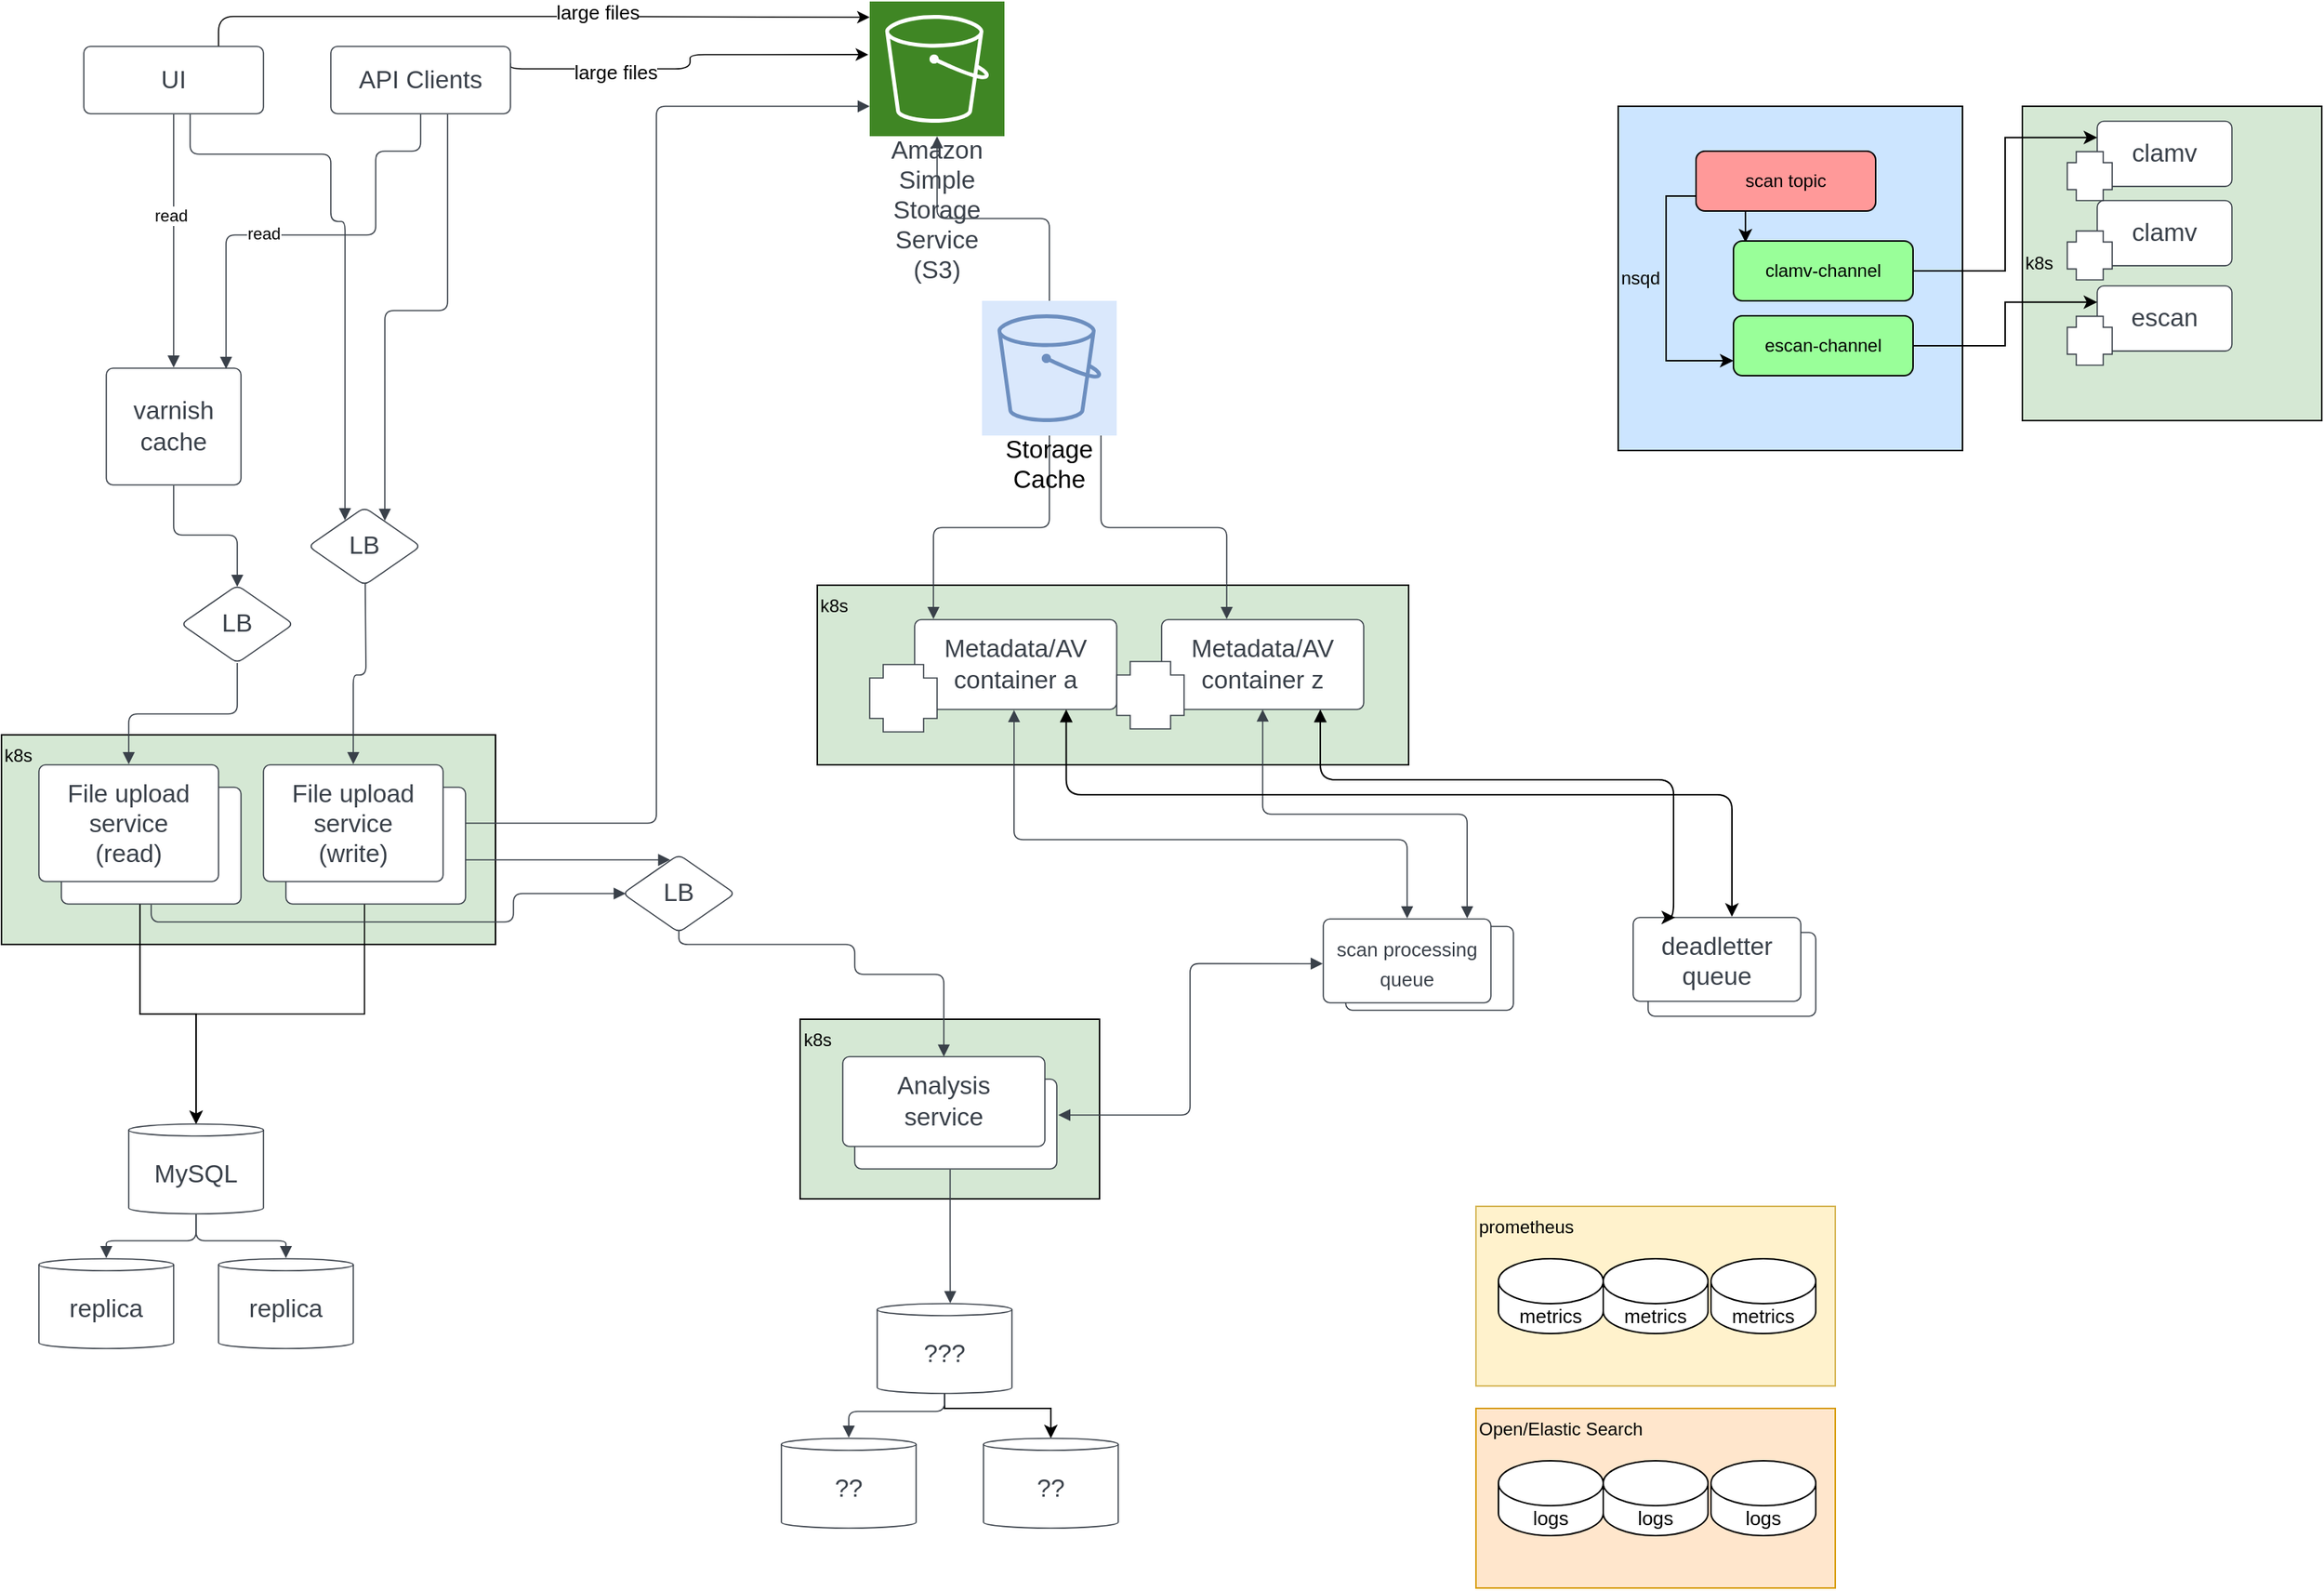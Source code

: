 <mxfile version="20.8.23" type="github">
  <diagram name="Page-1" id="y-LyxDxaMNcqyR3sVE2q">
    <mxGraphModel dx="1296" dy="1071" grid="1" gridSize="10" guides="1" tooltips="1" connect="1" arrows="1" fold="1" page="1" pageScale="1" pageWidth="850" pageHeight="1100" math="0" shadow="0">
      <root>
        <mxCell id="0" />
        <mxCell id="1" parent="0" />
        <mxCell id="04WBHfLe66z8OnM60uLq-13" value="&lt;div style=&quot;&quot;&gt;&lt;span style=&quot;background-color: initial;&quot;&gt;prometheus&lt;/span&gt;&lt;/div&gt;" style="rounded=0;whiteSpace=wrap;html=1;shadow=0;fillColor=#fff2cc;align=left;horizontal=1;verticalAlign=top;strokeColor=#d6b656;" vertex="1" parent="1">
          <mxGeometry x="1005" y="835" width="240" height="120" as="geometry" />
        </mxCell>
        <mxCell id="04WBHfLe66z8OnM60uLq-2" value="" style="html=1;overflow=block;blockSpacing=1;whiteSpace=wrap;fontSize=16.7;fontColor=#3a414a;spacing=9;strokeColor=#3a414a;strokeOpacity=100;rounded=1;absoluteArcSize=1;arcSize=9;strokeWidth=0.8;lucidId=btbAd6Julc-V;" vertex="1" parent="1">
          <mxGeometry x="1120" y="652" width="112" height="56" as="geometry" />
        </mxCell>
        <mxCell id="1xujQl--1Ha5xIMBBTP0-5" value="&lt;div style=&quot;&quot;&gt;&lt;span style=&quot;background-color: initial;&quot;&gt;k8s&lt;/span&gt;&lt;/div&gt;" style="rounded=0;whiteSpace=wrap;html=1;shadow=0;fillColor=#D5E8D4;align=left;verticalAlign=top;" parent="1" vertex="1">
          <mxGeometry x="565" y="420" width="395" height="120" as="geometry" />
        </mxCell>
        <mxCell id="1xujQl--1Ha5xIMBBTP0-4" value="&lt;div style=&quot;&quot;&gt;&lt;span style=&quot;background-color: initial;&quot;&gt;k8s&lt;/span&gt;&lt;/div&gt;" style="rounded=0;whiteSpace=wrap;html=1;shadow=0;fillColor=#D5E8D4;align=left;verticalAlign=top;" parent="1" vertex="1">
          <mxGeometry x="553.5" y="710" width="200" height="120" as="geometry" />
        </mxCell>
        <mxCell id="1xujQl--1Ha5xIMBBTP0-3" value="&lt;div style=&quot;&quot;&gt;&lt;span style=&quot;background-color: initial;&quot;&gt;k8s&lt;/span&gt;&lt;/div&gt;" style="rounded=0;whiteSpace=wrap;html=1;shadow=0;fillColor=#D5E8D4;align=left;verticalAlign=top;" parent="1" vertex="1">
          <mxGeometry x="20" y="520" width="330" height="140" as="geometry" />
        </mxCell>
        <mxCell id="04WBHfLe66z8OnM60uLq-6" style="edgeStyle=orthogonalEdgeStyle;rounded=1;orthogonalLoop=1;jettySize=auto;html=1;exitX=0.75;exitY=0;exitDx=0;exitDy=0;entryX=0;entryY=0.117;entryDx=0;entryDy=0;entryPerimeter=0;startArrow=none;startFill=0;strokeWidth=0.8;" edge="1" parent="1" source="hXa-6y1HHUY4edhHJNpj-2" target="hXa-6y1HHUY4edhHJNpj-9">
          <mxGeometry relative="1" as="geometry" />
        </mxCell>
        <mxCell id="04WBHfLe66z8OnM60uLq-18" value="large files" style="edgeLabel;html=1;align=center;verticalAlign=middle;resizable=0;points=[];fontSize=13;" vertex="1" connectable="0" parent="04WBHfLe66z8OnM60uLq-6">
          <mxGeometry x="0.205" y="4" relative="1" as="geometry">
            <mxPoint x="-1" as="offset" />
          </mxGeometry>
        </mxCell>
        <mxCell id="hXa-6y1HHUY4edhHJNpj-2" value="UI" style="html=1;overflow=block;blockSpacing=1;whiteSpace=wrap;fontSize=16.7;fontColor=#3a414a;spacing=3.8;strokeColor=#3a414a;strokeOpacity=100;rounded=1;absoluteArcSize=1;arcSize=9;strokeWidth=0.8;lucidId=MUaAsZmHcQHZ;" parent="1" vertex="1">
          <mxGeometry x="75" y="60" width="120" height="45" as="geometry" />
        </mxCell>
        <mxCell id="hXa-6y1HHUY4edhHJNpj-3" value="varnish&#xa;cache" style="html=1;overflow=block;blockSpacing=1;whiteSpace=wrap;fontSize=16.7;fontColor=#3a414a;spacing=9;strokeColor=#3a414a;strokeOpacity=100;rounded=1;absoluteArcSize=1;arcSize=9;strokeWidth=0.8;lucidId=AsbAGEp7X9WD;" parent="1" vertex="1">
          <mxGeometry x="90" y="275" width="90" height="78" as="geometry" />
        </mxCell>
        <mxCell id="04WBHfLe66z8OnM60uLq-7" style="edgeStyle=orthogonalEdgeStyle;rounded=1;orthogonalLoop=1;jettySize=auto;html=1;exitX=1;exitY=0.25;exitDx=0;exitDy=0;entryX=-0.011;entryY=0.394;entryDx=0;entryDy=0;entryPerimeter=0;startArrow=none;startFill=0;strokeWidth=0.8;" edge="1" parent="1" source="hXa-6y1HHUY4edhHJNpj-4" target="hXa-6y1HHUY4edhHJNpj-9">
          <mxGeometry relative="1" as="geometry">
            <Array as="points">
              <mxPoint x="360" y="75" />
              <mxPoint x="480" y="75" />
              <mxPoint x="480" y="66" />
            </Array>
          </mxGeometry>
        </mxCell>
        <mxCell id="04WBHfLe66z8OnM60uLq-19" value="large files" style="edgeLabel;html=1;align=center;verticalAlign=middle;resizable=0;points=[];fontSize=13;" vertex="1" connectable="0" parent="04WBHfLe66z8OnM60uLq-7">
          <mxGeometry x="-0.423" y="-2" relative="1" as="geometry">
            <mxPoint as="offset" />
          </mxGeometry>
        </mxCell>
        <mxCell id="hXa-6y1HHUY4edhHJNpj-4" value="API Clients" style="html=1;overflow=block;blockSpacing=1;whiteSpace=wrap;fontSize=16.7;fontColor=#3a414a;spacing=3.8;strokeColor=#3a414a;strokeOpacity=100;rounded=1;absoluteArcSize=1;arcSize=9;strokeWidth=0.8;lucidId=lAbAQljE3fKm;" parent="1" vertex="1">
          <mxGeometry x="240" y="60" width="120" height="45" as="geometry" />
        </mxCell>
        <mxCell id="hXa-6y1HHUY4edhHJNpj-5" value="" style="html=1;jettySize=18;whiteSpace=wrap;fontSize=13;strokeColor=#3a414a;strokeOpacity=100;strokeWidth=0.8;rounded=1;arcSize=12;edgeStyle=orthogonalEdgeStyle;startArrow=none;endArrow=block;endFill=1;exitX=0.5;exitY=1.008;exitPerimeter=0;entryX=0.5;entryY=-0.005;entryPerimeter=0;lucidId=yAbA5ouObgFG;" parent="1" source="hXa-6y1HHUY4edhHJNpj-2" target="hXa-6y1HHUY4edhHJNpj-3" edge="1">
          <mxGeometry width="100" height="100" relative="1" as="geometry">
            <Array as="points" />
          </mxGeometry>
        </mxCell>
        <mxCell id="04WBHfLe66z8OnM60uLq-8" value="read" style="edgeLabel;html=1;align=center;verticalAlign=middle;resizable=0;points=[];" vertex="1" connectable="0" parent="hXa-6y1HHUY4edhHJNpj-5">
          <mxGeometry x="-0.207" y="-2" relative="1" as="geometry">
            <mxPoint as="offset" />
          </mxGeometry>
        </mxCell>
        <mxCell id="hXa-6y1HHUY4edhHJNpj-6" value="" style="html=1;jettySize=18;whiteSpace=wrap;fontSize=13;strokeColor=#3a414a;strokeOpacity=100;strokeWidth=0.8;rounded=1;arcSize=12;edgeStyle=orthogonalEdgeStyle;startArrow=none;endArrow=block;endFill=1;exitX=0.5;exitY=1.008;exitPerimeter=0;lucidId=CAbAW3dfCDCP;entryX=0.889;entryY=0.006;entryDx=0;entryDy=0;entryPerimeter=0;" parent="1" source="hXa-6y1HHUY4edhHJNpj-4" target="hXa-6y1HHUY4edhHJNpj-3" edge="1">
          <mxGeometry width="100" height="100" relative="1" as="geometry">
            <Array as="points">
              <mxPoint x="300" y="130" />
              <mxPoint x="270" y="130" />
              <mxPoint x="270" y="186" />
              <mxPoint x="170" y="186" />
            </Array>
            <mxPoint x="170" y="270" as="targetPoint" />
          </mxGeometry>
        </mxCell>
        <mxCell id="04WBHfLe66z8OnM60uLq-9" value="read" style="edgeLabel;html=1;align=center;verticalAlign=middle;resizable=0;points=[];" vertex="1" connectable="0" parent="hXa-6y1HHUY4edhHJNpj-6">
          <mxGeometry x="0.224" y="4" relative="1" as="geometry">
            <mxPoint x="-2" y="-5" as="offset" />
          </mxGeometry>
        </mxCell>
        <mxCell id="hXa-6y1HHUY4edhHJNpj-7" value="" style="html=1;jettySize=18;whiteSpace=wrap;fontSize=13;strokeColor=#3a414a;strokeOpacity=100;strokeWidth=0.8;rounded=1;arcSize=12;edgeStyle=orthogonalEdgeStyle;startArrow=none;endArrow=block;endFill=1;exitX=0.592;exitY=1.008;exitPerimeter=0;entryX=0.326;entryY=0.165;entryPerimeter=0;lucidId=LK-A93RRJ~lh;" parent="1" source="hXa-6y1HHUY4edhHJNpj-2" target="hXa-6y1HHUY4edhHJNpj-24" edge="1">
          <mxGeometry width="100" height="100" relative="1" as="geometry">
            <Array as="points">
              <mxPoint x="146" y="132" />
              <mxPoint x="240" y="132" />
              <mxPoint x="240" y="177" />
              <mxPoint x="249" y="177" />
            </Array>
          </mxGeometry>
        </mxCell>
        <mxCell id="hXa-6y1HHUY4edhHJNpj-8" value="" style="html=1;jettySize=18;whiteSpace=wrap;fontSize=13;strokeColor=#3a414a;strokeOpacity=100;strokeWidth=0.8;rounded=1;arcSize=12;edgeStyle=orthogonalEdgeStyle;startArrow=none;endArrow=block;endFill=1;exitX=0.65;exitY=1.008;exitPerimeter=0;entryX=0.681;entryY=0.172;entryPerimeter=0;lucidId=3K-AAR2VfJgU;" parent="1" source="hXa-6y1HHUY4edhHJNpj-4" target="hXa-6y1HHUY4edhHJNpj-24" edge="1">
          <mxGeometry width="100" height="100" relative="1" as="geometry">
            <Array as="points" />
          </mxGeometry>
        </mxCell>
        <mxCell id="hXa-6y1HHUY4edhHJNpj-9" value="Amazon Simple Storage Service (S3)" style="html=1;overflow=block;blockSpacing=1;whiteSpace=wrap;shape=mxgraph.aws4.resourceIcon;resIcon=mxgraph.aws4.s3;labelPosition=center;verticalLabelPosition=bottom;align=center;verticalAlign=top;strokeColor=#ffffff;pointerEvents=1;fontSize=16.7;fontColor=#3a414a;spacing=0;strokeOpacity=100;rounded=1;absoluteArcSize=1;arcSize=9;fillColor=#3f8624;strokeWidth=0.8;lucidId=nL-A-xHwRL.q;" parent="1" vertex="1">
          <mxGeometry x="600" y="30" width="90" height="90" as="geometry" />
        </mxCell>
        <mxCell id="hXa-6y1HHUY4edhHJNpj-10" value="" style="html=1;jettySize=18;whiteSpace=wrap;fontSize=13;strokeColor=#3a414a;strokeOpacity=100;strokeWidth=0.8;rounded=1;arcSize=12;edgeStyle=orthogonalEdgeStyle;startArrow=block;startFill=1;endArrow=none;exitX=0.322;exitY=-0.006;exitPerimeter=0;entryX=0.883;entryY=1;entryPerimeter=0;lucidId=.R-AUnFkGZkl;entryDx=0;entryDy=0;" parent="1" source="hXa-6y1HHUY4edhHJNpj-19" target="hXa-6y1HHUY4edhHJNpj-29" edge="1">
          <mxGeometry width="100" height="100" relative="1" as="geometry">
            <Array as="points" />
          </mxGeometry>
        </mxCell>
        <mxCell id="hXa-6y1HHUY4edhHJNpj-11" value="" style="html=1;jettySize=18;whiteSpace=wrap;fontSize=13;strokeColor=#3a414a;strokeOpacity=100;strokeWidth=0.8;rounded=1;arcSize=12;edgeStyle=orthogonalEdgeStyle;startArrow=block;startFill=1;endArrow=none;exitX=0.093;exitY=-0.006;exitPerimeter=0;lucidId=gS-AWBN6CLWu;" parent="1" source="hXa-6y1HHUY4edhHJNpj-16" target="hXa-6y1HHUY4edhHJNpj-29" edge="1">
          <mxGeometry width="100" height="100" relative="1" as="geometry">
            <Array as="points" />
          </mxGeometry>
        </mxCell>
        <mxCell id="hXa-6y1HHUY4edhHJNpj-12" value="" style="html=1;jettySize=18;whiteSpace=wrap;fontSize=13;strokeColor=#3a414a;strokeOpacity=100;strokeWidth=0.8;rounded=1;arcSize=12;edgeStyle=orthogonalEdgeStyle;startArrow=block;startFill=1;endArrow=block;endFill=1;exitX=0.5;exitY=-0.007;exitPerimeter=0;entryX=0.492;entryY=1.006;entryPerimeter=0;lucidId=oV-Ak5NaA3l7;" parent="1" source="hXa-6y1HHUY4edhHJNpj-40" target="hXa-6y1HHUY4edhHJNpj-16" edge="1">
          <mxGeometry width="100" height="100" relative="1" as="geometry">
            <Array as="points">
              <mxPoint x="959" y="590" />
              <mxPoint x="696" y="590" />
            </Array>
          </mxGeometry>
        </mxCell>
        <mxCell id="hXa-6y1HHUY4edhHJNpj-13" value="" style="html=1;jettySize=18;whiteSpace=wrap;fontSize=13;strokeColor=#3a414a;strokeOpacity=100;strokeWidth=0.8;rounded=1;arcSize=12;edgeStyle=orthogonalEdgeStyle;startArrow=block;startFill=1;endArrow=block;endFill=1;exitX=0.858;exitY=-0.007;exitPerimeter=0;entryX=0.5;entryY=1;lucidId=tV-A46rRRQXX;entryDx=0;entryDy=0;" parent="1" source="hXa-6y1HHUY4edhHJNpj-40" target="hXa-6y1HHUY4edhHJNpj-19" edge="1">
          <mxGeometry width="100" height="100" relative="1" as="geometry">
            <Array as="points" />
          </mxGeometry>
        </mxCell>
        <mxCell id="hXa-6y1HHUY4edhHJNpj-14" value="" style="html=1;jettySize=18;whiteSpace=wrap;fontSize=13;strokeColor=#3a414a;strokeOpacity=100;strokeWidth=0.8;rounded=1;arcSize=12;edgeStyle=orthogonalEdgeStyle;startArrow=none;endArrow=block;endFill=1;exitX=1.003;exitY=0.5;exitPerimeter=0;entryX=0;entryY=0.778;entryPerimeter=0;lucidId=ZU-AGK-hpeZ6;entryDx=0;entryDy=0;" parent="1" source="hXa-6y1HHUY4edhHJNpj-36" target="hXa-6y1HHUY4edhHJNpj-9" edge="1">
          <mxGeometry width="100" height="100" relative="1" as="geometry">
            <Array as="points" />
          </mxGeometry>
        </mxCell>
        <mxCell id="hXa-6y1HHUY4edhHJNpj-15" value="" style="group;dropTarget=0;pointerEvents=0;" parent="1" vertex="1">
          <mxGeometry x="600" y="443" width="165" height="75" as="geometry" />
        </mxCell>
        <mxCell id="hXa-6y1HHUY4edhHJNpj-16" value="Metadata/AV container a" style="html=1;overflow=block;blockSpacing=1;whiteSpace=wrap;fontSize=16.7;fontColor=#3a414a;spacing=9;strokeColor=#3a414a;strokeOpacity=100;rounded=1;absoluteArcSize=1;arcSize=9;strokeWidth=0.8;lucidId=3ubARrWa.dEW;" parent="hXa-6y1HHUY4edhHJNpj-15" vertex="1">
          <mxGeometry x="30" width="135" height="60" as="geometry" />
        </mxCell>
        <mxCell id="hXa-6y1HHUY4edhHJNpj-17" value="" style="html=1;overflow=block;blockSpacing=1;whiteSpace=wrap;shape=cross;size=0.6;fontSize=13;spacing=3.8;strokeColor=#3a414a;strokeOpacity=100;rounded=1;absoluteArcSize=1;arcSize=9;strokeWidth=0.8;lucidId=CW-A0ZIognEs;" parent="hXa-6y1HHUY4edhHJNpj-15" vertex="1">
          <mxGeometry y="30" width="45" height="45" as="geometry" />
        </mxCell>
        <mxCell id="hXa-6y1HHUY4edhHJNpj-18" value="" style="group;dropTarget=0;pointerEvents=0;" parent="1" vertex="1">
          <mxGeometry x="765" y="443" width="165" height="73" as="geometry" />
        </mxCell>
        <mxCell id="hXa-6y1HHUY4edhHJNpj-19" value="Metadata/AV container z" style="html=1;overflow=block;blockSpacing=1;whiteSpace=wrap;fontSize=16.7;fontColor=#3a414a;spacing=9;strokeColor=#3a414a;strokeOpacity=100;rounded=1;absoluteArcSize=1;arcSize=9;strokeWidth=0.8;lucidId=IubAFPZZPDiD;" parent="hXa-6y1HHUY4edhHJNpj-18" vertex="1">
          <mxGeometry x="30" width="135" height="60" as="geometry" />
        </mxCell>
        <mxCell id="hXa-6y1HHUY4edhHJNpj-20" value="" style="html=1;overflow=block;blockSpacing=1;whiteSpace=wrap;shape=cross;size=0.6;fontSize=13;spacing=3.8;strokeColor=#3a414a;strokeOpacity=100;rounded=1;absoluteArcSize=1;arcSize=9;strokeWidth=0.8;lucidId=jX-A-kucoio-;" parent="hXa-6y1HHUY4edhHJNpj-18" vertex="1">
          <mxGeometry y="28" width="45" height="45" as="geometry" />
        </mxCell>
        <mxCell id="hXa-6y1HHUY4edhHJNpj-21" value="" style="html=1;jettySize=18;whiteSpace=wrap;fontSize=13;strokeColor=#3a414a;strokeOpacity=100;strokeWidth=0.8;rounded=1;arcSize=12;edgeStyle=orthogonalEdgeStyle;startArrow=none;endArrow=block;endFill=1;exitX=1.003;exitY=0.814;exitPerimeter=0;entryX=0.423;entryY=0.068;entryPerimeter=0;lucidId=w1-AuT3SUVOo;" parent="1" source="hXa-6y1HHUY4edhHJNpj-36" target="hXa-6y1HHUY4edhHJNpj-26" edge="1">
          <mxGeometry width="100" height="100" relative="1" as="geometry">
            <Array as="points" />
          </mxGeometry>
        </mxCell>
        <mxCell id="hXa-6y1HHUY4edhHJNpj-22" value="LB" style="html=1;overflow=block;blockSpacing=1;whiteSpace=wrap;rhombus;fontSize=16.7;fontColor=#3a414a;spacing=3.8;strokeColor=#3a414a;strokeOpacity=100;rounded=1;absoluteArcSize=1;arcSize=9;strokeWidth=0.8;lucidId=OJ_AG0BbIFwb;" parent="1" vertex="1">
          <mxGeometry x="140" y="420" width="75" height="52" as="geometry" />
        </mxCell>
        <mxCell id="hXa-6y1HHUY4edhHJNpj-23" value="" style="html=1;jettySize=18;whiteSpace=wrap;fontSize=13;strokeColor=#3a414a;strokeOpacity=100;strokeWidth=0.8;rounded=1;arcSize=12;edgeStyle=orthogonalEdgeStyle;startArrow=none;endArrow=block;endFill=1;exitX=0.5;exitY=1.005;exitPerimeter=0;entryX=0.5;entryY=0.02;entryPerimeter=0;lucidId=aK_AWFpUa9MZ;" parent="1" source="hXa-6y1HHUY4edhHJNpj-3" target="hXa-6y1HHUY4edhHJNpj-22" edge="1">
          <mxGeometry width="100" height="100" relative="1" as="geometry">
            <Array as="points" />
          </mxGeometry>
        </mxCell>
        <mxCell id="hXa-6y1HHUY4edhHJNpj-24" value="LB" style="html=1;overflow=block;blockSpacing=1;whiteSpace=wrap;rhombus;fontSize=16.7;fontColor=#3a414a;spacing=3.8;strokeColor=#3a414a;strokeOpacity=100;rounded=1;absoluteArcSize=1;arcSize=9;strokeWidth=0.8;lucidId=oK_AIq6K_kL.;" parent="1" vertex="1">
          <mxGeometry x="225" y="368" width="75" height="52" as="geometry" />
        </mxCell>
        <mxCell id="hXa-6y1HHUY4edhHJNpj-26" value="LB" style="html=1;overflow=block;blockSpacing=1;whiteSpace=wrap;rhombus;fontSize=16.7;fontColor=#3a414a;spacing=3.8;strokeColor=#3a414a;strokeOpacity=100;rounded=1;absoluteArcSize=1;arcSize=9;strokeWidth=0.8;lucidId=iL_A.OpMFom.;" parent="1" vertex="1">
          <mxGeometry x="435" y="600" width="75" height="52" as="geometry" />
        </mxCell>
        <mxCell id="hXa-6y1HHUY4edhHJNpj-27" value="" style="html=1;jettySize=18;whiteSpace=wrap;fontSize=13;strokeColor=#3a414a;strokeOpacity=100;strokeWidth=0.8;rounded=1;arcSize=12;edgeStyle=orthogonalEdgeStyle;startArrow=block;endArrow=block;endFill=1;exitX=1.007;exitY=0.4;exitPerimeter=0;entryX=-0.003;entryY=0.533;entryPerimeter=0;lucidId=lV-As-lXmsPl;startFill=1;exitDx=0;exitDy=0;" parent="1" source="hXa-6y1HHUY4edhHJNpj-42" target="hXa-6y1HHUY4edhHJNpj-40" edge="1">
          <mxGeometry width="100" height="100" relative="1" as="geometry">
            <Array as="points" />
          </mxGeometry>
        </mxCell>
        <mxCell id="hXa-6y1HHUY4edhHJNpj-28" value="" style="html=1;jettySize=18;whiteSpace=wrap;fontSize=13;strokeColor=#3a414a;strokeOpacity=100;strokeWidth=0.8;rounded=1;arcSize=12;edgeStyle=orthogonalEdgeStyle;startArrow=none;endArrow=block;endFill=1;exitX=0.5;exitY=0.98;exitPerimeter=0;entryX=0.5;entryY=0;lucidId=VL_AtHybdBf0;entryDx=0;entryDy=0;" parent="1" source="hXa-6y1HHUY4edhHJNpj-26" target="hXa-6y1HHUY4edhHJNpj-43" edge="1">
          <mxGeometry width="100" height="100" relative="1" as="geometry">
            <Array as="points">
              <mxPoint x="473" y="660" />
              <mxPoint x="590" y="660" />
              <mxPoint x="590" y="680" />
              <mxPoint x="650" y="680" />
            </Array>
          </mxGeometry>
        </mxCell>
        <mxCell id="hXa-6y1HHUY4edhHJNpj-29" value="Storage Cache" style="html=1;overflow=block;blockSpacing=1;whiteSpace=wrap;shape=mxgraph.aws4.resourceIcon;resIcon=mxgraph.aws4.s3;labelPosition=center;verticalLabelPosition=bottom;align=center;verticalAlign=top;strokeColor=#6c8ebf;pointerEvents=1;fontSize=16.7;spacing=0;strokeOpacity=100;fillOpacity=100;rounded=1;absoluteArcSize=1;arcSize=9;fillColor=#dae8fc;strokeWidth=0.8;lucidId=W2sBEWSzJqv8;" parent="1" vertex="1">
          <mxGeometry x="675" y="230" width="90" height="90" as="geometry" />
        </mxCell>
        <mxCell id="hXa-6y1HHUY4edhHJNpj-30" value="" style="html=1;jettySize=18;whiteSpace=wrap;fontSize=13;strokeColor=#3a414a;strokeOpacity=100;strokeWidth=0.8;rounded=1;arcSize=12;edgeStyle=orthogonalEdgeStyle;startArrow=none;endArrow=block;endFill=1;exitX=0.5;exitY=0;exitPerimeter=0;lucidId=O3sBa9tVLNE4;" parent="1" source="hXa-6y1HHUY4edhHJNpj-29" target="hXa-6y1HHUY4edhHJNpj-9" edge="1">
          <mxGeometry width="100" height="100" relative="1" as="geometry">
            <Array as="points" />
          </mxGeometry>
        </mxCell>
        <mxCell id="1xujQl--1Ha5xIMBBTP0-6" style="edgeStyle=orthogonalEdgeStyle;rounded=0;orthogonalLoop=1;jettySize=auto;html=1;exitX=0.5;exitY=1;exitDx=0;exitDy=0;entryX=0.5;entryY=0;entryDx=0;entryDy=0;" parent="1" source="hXa-6y1HHUY4edhHJNpj-31" target="hXa-6y1HHUY4edhHJNpj-50" edge="1">
          <mxGeometry relative="1" as="geometry">
            <mxPoint x="137" y="777" as="targetPoint" />
          </mxGeometry>
        </mxCell>
        <mxCell id="hXa-6y1HHUY4edhHJNpj-31" value="" style="group;dropTarget=0;pointerEvents=0;" parent="1" vertex="1">
          <mxGeometry x="45" y="540" width="135" height="93" as="geometry" />
        </mxCell>
        <mxCell id="hXa-6y1HHUY4edhHJNpj-32" value="" style="html=1;overflow=block;blockSpacing=1;whiteSpace=wrap;fontSize=13;spacing=9;strokeColor=#3a414a;strokeOpacity=100;rounded=1;absoluteArcSize=1;arcSize=9;strokeWidth=0.8;lucidId=~ttBVEa3.I3N;" parent="hXa-6y1HHUY4edhHJNpj-31" vertex="1">
          <mxGeometry x="15" y="15" width="120" height="78" as="geometry" />
        </mxCell>
        <mxCell id="hXa-6y1HHUY4edhHJNpj-33" value="File upload service&#xa;(read)" style="html=1;overflow=block;blockSpacing=1;whiteSpace=wrap;fontSize=16.7;fontColor=#3a414a;spacing=9;strokeColor=#3a414a;strokeOpacity=100;rounded=1;absoluteArcSize=1;arcSize=9;strokeWidth=0.8;lucidId=7O-AwI3FcKb8;" parent="hXa-6y1HHUY4edhHJNpj-31" vertex="1">
          <mxGeometry width="120" height="78" as="geometry" />
        </mxCell>
        <mxCell id="1xujQl--1Ha5xIMBBTP0-7" style="edgeStyle=orthogonalEdgeStyle;rounded=0;orthogonalLoop=1;jettySize=auto;html=1;exitX=0.5;exitY=1;exitDx=0;exitDy=0;entryX=0.5;entryY=0;entryDx=0;entryDy=0;entryPerimeter=0;strokeWidth=0.8;" parent="1" source="hXa-6y1HHUY4edhHJNpj-34" target="hXa-6y1HHUY4edhHJNpj-52" edge="1">
          <mxGeometry relative="1" as="geometry" />
        </mxCell>
        <mxCell id="hXa-6y1HHUY4edhHJNpj-34" value="" style="group;dropTarget=0;pointerEvents=0;" parent="1" vertex="1">
          <mxGeometry x="195" y="540" width="135" height="93" as="geometry" />
        </mxCell>
        <mxCell id="hXa-6y1HHUY4edhHJNpj-35" value="" style="html=1;overflow=block;blockSpacing=1;whiteSpace=wrap;fontSize=13;spacing=9;strokeColor=#3a414a;strokeOpacity=100;rounded=1;absoluteArcSize=1;arcSize=9;strokeWidth=0.8;lucidId=kvtBJpCWYM_A;" parent="hXa-6y1HHUY4edhHJNpj-34" vertex="1">
          <mxGeometry x="15" y="15" width="120" height="78" as="geometry" />
        </mxCell>
        <mxCell id="hXa-6y1HHUY4edhHJNpj-36" value="File upload service&#xa;(write)" style="html=1;overflow=block;blockSpacing=1;whiteSpace=wrap;fontSize=16.7;fontColor=#3a414a;spacing=9;strokeColor=#3a414a;strokeOpacity=100;rounded=1;absoluteArcSize=1;arcSize=9;strokeWidth=0.8;lucidId=PJ-AoIGXcERA;" parent="hXa-6y1HHUY4edhHJNpj-34" vertex="1">
          <mxGeometry width="120" height="78" as="geometry" />
        </mxCell>
        <mxCell id="hXa-6y1HHUY4edhHJNpj-37" value="" style="html=1;jettySize=18;whiteSpace=wrap;fontSize=13;strokeColor=#3a414a;strokeOpacity=100;strokeWidth=0.8;rounded=1;arcSize=12;edgeStyle=orthogonalEdgeStyle;startArrow=none;endArrow=block;endFill=1;exitX=0.472;exitY=1.006;exitPerimeter=0;entryX=0.542;entryY=-0.004;entryPerimeter=0;lucidId=.O_AQ.WuJZqG;" parent="1" source="hXa-6y1HHUY4edhHJNpj-42" target="hXa-6y1HHUY4edhHJNpj-46" edge="1">
          <mxGeometry width="100" height="100" relative="1" as="geometry">
            <Array as="points" />
          </mxGeometry>
        </mxCell>
        <mxCell id="hXa-6y1HHUY4edhHJNpj-38" value="" style="group;dropTarget=0;pointerEvents=0;" parent="1" vertex="1">
          <mxGeometry x="903" y="638" width="127" height="66" as="geometry" />
        </mxCell>
        <mxCell id="hXa-6y1HHUY4edhHJNpj-39" value="queue" style="html=1;overflow=block;blockSpacing=1;whiteSpace=wrap;fontSize=16.7;fontColor=#3a414a;spacing=9;strokeColor=#3a414a;strokeOpacity=100;rounded=1;absoluteArcSize=1;arcSize=9;strokeWidth=0.8;lucidId=hxtB71~ZdOpO;" parent="hXa-6y1HHUY4edhHJNpj-38" vertex="1">
          <mxGeometry x="15" y="10" width="112" height="56" as="geometry" />
        </mxCell>
        <mxCell id="hXa-6y1HHUY4edhHJNpj-40" value="&lt;font style=&quot;font-size: 13px;&quot;&gt;scan processing&lt;br&gt;queue&lt;/font&gt;" style="html=1;overflow=block;blockSpacing=1;whiteSpace=wrap;fontSize=16.7;fontColor=#3a414a;spacing=9;strokeColor=#3a414a;strokeOpacity=100;rounded=1;absoluteArcSize=1;arcSize=9;strokeWidth=0.8;lucidId=btbAd6Julc-V;" parent="hXa-6y1HHUY4edhHJNpj-38" vertex="1">
          <mxGeometry y="5" width="112" height="56" as="geometry" />
        </mxCell>
        <mxCell id="hXa-6y1HHUY4edhHJNpj-41" value="" style="group;dropTarget=0;pointerEvents=0;" parent="1" vertex="1">
          <mxGeometry x="582" y="735" width="143" height="75" as="geometry" />
        </mxCell>
        <mxCell id="hXa-6y1HHUY4edhHJNpj-42" value="" style="html=1;overflow=block;blockSpacing=1;whiteSpace=wrap;fontSize=13;spacing=9;strokeColor=#3a414a;strokeOpacity=100;rounded=1;absoluteArcSize=1;arcSize=9;strokeWidth=0.8;lucidId=EwtBDiIN6bOl;" parent="hXa-6y1HHUY4edhHJNpj-41" vertex="1">
          <mxGeometry x="8" y="15" width="135" height="60" as="geometry" />
        </mxCell>
        <mxCell id="hXa-6y1HHUY4edhHJNpj-43" value="Analysis&#xa;service" style="html=1;overflow=block;blockSpacing=1;whiteSpace=wrap;fontSize=16.7;fontColor=#3a414a;spacing=9;strokeColor=#3a414a;strokeOpacity=100;rounded=1;absoluteArcSize=1;arcSize=9;strokeWidth=0.8;lucidId=BdbA87A00XSl;" parent="hXa-6y1HHUY4edhHJNpj-41" vertex="1">
          <mxGeometry width="135" height="60" as="geometry" />
        </mxCell>
        <mxCell id="hXa-6y1HHUY4edhHJNpj-44" value="" style="group;dropTarget=0;pointerEvents=0;" parent="1" vertex="1">
          <mxGeometry x="541" y="900" width="225" height="150" as="geometry" />
        </mxCell>
        <mxCell id="hXa-6y1HHUY4edhHJNpj-45" value="??" style="html=1;overflow=block;blockSpacing=1;whiteSpace=wrap;shape=cylinder3;size=4;anchorPointDirection=0;boundedLbl=1;fontSize=16.7;fontColor=#3a414a;spacing=3.8;strokeColor=#3a414a;strokeOpacity=100;rounded=1;absoluteArcSize=1;arcSize=9;strokeWidth=0.8;lucidId=FO_ArwNvmqQp;" parent="hXa-6y1HHUY4edhHJNpj-44" vertex="1">
          <mxGeometry y="90" width="90" height="60" as="geometry" />
        </mxCell>
        <mxCell id="1xujQl--1Ha5xIMBBTP0-8" style="edgeStyle=orthogonalEdgeStyle;rounded=0;orthogonalLoop=1;jettySize=auto;html=1;exitX=0.5;exitY=1;exitDx=0;exitDy=0;exitPerimeter=0;entryX=0.5;entryY=0;entryDx=0;entryDy=0;entryPerimeter=0;" parent="hXa-6y1HHUY4edhHJNpj-44" source="hXa-6y1HHUY4edhHJNpj-46" target="hXa-6y1HHUY4edhHJNpj-47" edge="1">
          <mxGeometry relative="1" as="geometry">
            <Array as="points">
              <mxPoint x="109" y="70" />
              <mxPoint x="180" y="70" />
            </Array>
          </mxGeometry>
        </mxCell>
        <mxCell id="hXa-6y1HHUY4edhHJNpj-46" value="???" style="html=1;overflow=block;blockSpacing=1;whiteSpace=wrap;shape=cylinder3;size=4;anchorPointDirection=0;boundedLbl=1;fontSize=16.7;fontColor=#3a414a;spacing=3.8;strokeColor=#3a414a;strokeOpacity=100;rounded=1;absoluteArcSize=1;arcSize=9;strokeWidth=0.8;lucidId=FO_AYWvHglI-;" parent="hXa-6y1HHUY4edhHJNpj-44" vertex="1">
          <mxGeometry x="64" width="90" height="60" as="geometry" />
        </mxCell>
        <mxCell id="hXa-6y1HHUY4edhHJNpj-47" value="??" style="html=1;overflow=block;blockSpacing=1;whiteSpace=wrap;shape=cylinder3;size=4;anchorPointDirection=0;boundedLbl=1;fontSize=16.7;fontColor=#3a414a;spacing=3.8;strokeColor=#3a414a;strokeOpacity=100;rounded=1;absoluteArcSize=1;arcSize=9;strokeWidth=0.8;lucidId=TBtBAMIHkwPj;" parent="hXa-6y1HHUY4edhHJNpj-44" vertex="1">
          <mxGeometry x="135" y="90" width="90" height="60" as="geometry" />
        </mxCell>
        <mxCell id="hXa-6y1HHUY4edhHJNpj-48" value="" style="html=1;jettySize=18;whiteSpace=wrap;fontSize=13;strokeColor=#3a414a;strokeOpacity=100;strokeWidth=0.8;rounded=1;arcSize=12;edgeStyle=orthogonalEdgeStyle;startArrow=none;endArrow=block;endFill=1;exitX=0.5;exitY=1.006;exitPerimeter=0;entryX=0.5;entryY=-0.006;entryPerimeter=0;lucidId=hCtBOjILr5Xq;" parent="hXa-6y1HHUY4edhHJNpj-44" source="hXa-6y1HHUY4edhHJNpj-46" target="hXa-6y1HHUY4edhHJNpj-45" edge="1">
          <mxGeometry width="100" height="100" relative="1" as="geometry">
            <Array as="points">
              <mxPoint x="109" y="72" />
              <mxPoint x="45" y="72" />
            </Array>
          </mxGeometry>
        </mxCell>
        <mxCell id="hXa-6y1HHUY4edhHJNpj-50" value="" style="group;dropTarget=0;pointerEvents=0;" parent="1" vertex="1">
          <mxGeometry x="45" y="780" width="210" height="150" as="geometry" />
        </mxCell>
        <mxCell id="hXa-6y1HHUY4edhHJNpj-51" value="replica" style="html=1;overflow=block;blockSpacing=1;whiteSpace=wrap;shape=cylinder3;size=4;anchorPointDirection=0;boundedLbl=1;fontSize=16.7;fontColor=#3a414a;spacing=3.8;strokeColor=#3a414a;strokeOpacity=100;rounded=1;absoluteArcSize=1;arcSize=9;strokeWidth=0.8;lucidId=qO_AcrsBWPtd;" parent="hXa-6y1HHUY4edhHJNpj-50" vertex="1">
          <mxGeometry y="90" width="90" height="60" as="geometry" />
        </mxCell>
        <mxCell id="hXa-6y1HHUY4edhHJNpj-52" value="MySQL" style="html=1;overflow=block;blockSpacing=1;whiteSpace=wrap;shape=cylinder3;size=4;anchorPointDirection=0;boundedLbl=1;fontSize=16.7;fontColor=#3a414a;spacing=3.8;strokeColor=#3a414a;strokeOpacity=100;rounded=1;absoluteArcSize=1;arcSize=9;strokeWidth=0.8;lucidId=FN_AYEe.1FHx;" parent="hXa-6y1HHUY4edhHJNpj-50" vertex="1">
          <mxGeometry x="60" width="90" height="60" as="geometry" />
        </mxCell>
        <mxCell id="hXa-6y1HHUY4edhHJNpj-53" value="replica" style="html=1;overflow=block;blockSpacing=1;whiteSpace=wrap;shape=cylinder3;size=4;anchorPointDirection=0;boundedLbl=1;fontSize=16.7;fontColor=#3a414a;spacing=3.8;strokeColor=#3a414a;strokeOpacity=100;rounded=1;absoluteArcSize=1;arcSize=9;strokeWidth=0.8;lucidId=kBtBNAVfEHAc;" parent="hXa-6y1HHUY4edhHJNpj-50" vertex="1">
          <mxGeometry x="120" y="90" width="90" height="60" as="geometry" />
        </mxCell>
        <mxCell id="hXa-6y1HHUY4edhHJNpj-54" value="" style="html=1;jettySize=18;whiteSpace=wrap;fontSize=13;strokeColor=#3a414a;strokeOpacity=100;strokeWidth=0.8;rounded=1;arcSize=12;edgeStyle=orthogonalEdgeStyle;startArrow=none;endArrow=block;endFill=1;exitX=0.5;exitY=1.006;exitPerimeter=0;entryX=0.5;entryY=-0.006;entryPerimeter=0;lucidId=_BtBj2xk1Dra;" parent="hXa-6y1HHUY4edhHJNpj-50" source="hXa-6y1HHUY4edhHJNpj-52" target="hXa-6y1HHUY4edhHJNpj-51" edge="1">
          <mxGeometry width="100" height="100" relative="1" as="geometry">
            <Array as="points" />
          </mxGeometry>
        </mxCell>
        <mxCell id="hXa-6y1HHUY4edhHJNpj-55" value="" style="html=1;jettySize=18;whiteSpace=wrap;fontSize=13;strokeColor=#3a414a;strokeOpacity=100;strokeWidth=0.8;rounded=1;arcSize=12;edgeStyle=orthogonalEdgeStyle;startArrow=none;endArrow=block;endFill=1;exitX=0.5;exitY=1.006;exitPerimeter=0;entryX=0.5;entryY=-0.006;entryPerimeter=0;lucidId=dCtBr39QfWDB;" parent="hXa-6y1HHUY4edhHJNpj-50" source="hXa-6y1HHUY4edhHJNpj-52" target="hXa-6y1HHUY4edhHJNpj-53" edge="1">
          <mxGeometry width="100" height="100" relative="1" as="geometry">
            <Array as="points" />
          </mxGeometry>
        </mxCell>
        <mxCell id="hXa-6y1HHUY4edhHJNpj-58" value="" style="html=1;jettySize=18;whiteSpace=wrap;fontSize=13;strokeColor=#3a414a;strokeOpacity=100;strokeWidth=0.8;rounded=1;arcSize=12;edgeStyle=orthogonalEdgeStyle;startArrow=none;endArrow=block;endFill=1;exitX=0.5;exitY=1.005;exitPerimeter=0;lucidId=O1-ApJW1sdHY;" parent="1" source="hXa-6y1HHUY4edhHJNpj-32" edge="1">
          <mxGeometry width="100" height="100" relative="1" as="geometry">
            <Array as="points">
              <mxPoint x="120" y="645" />
              <mxPoint x="362" y="645" />
              <mxPoint x="362" y="626" />
            </Array>
            <mxPoint x="437" y="626" as="targetPoint" />
          </mxGeometry>
        </mxCell>
        <mxCell id="hXa-6y1HHUY4edhHJNpj-59" value="" style="html=1;jettySize=18;whiteSpace=wrap;fontSize=13;strokeColor=#3a414a;strokeOpacity=100;strokeWidth=0.8;rounded=1;arcSize=12;edgeStyle=orthogonalEdgeStyle;startArrow=none;endArrow=block;endFill=1;entryX=0.5;entryY=-0.005;entryPerimeter=0;lucidId=iK_A9S8~naMm;exitX=0.5;exitY=1;exitDx=0;exitDy=0;" parent="1" target="hXa-6y1HHUY4edhHJNpj-33" edge="1" source="hXa-6y1HHUY4edhHJNpj-22">
          <mxGeometry width="100" height="100" relative="1" as="geometry">
            <Array as="points" />
            <mxPoint x="105" y="479" as="sourcePoint" />
          </mxGeometry>
        </mxCell>
        <mxCell id="hXa-6y1HHUY4edhHJNpj-60" value="" style="html=1;jettySize=18;whiteSpace=wrap;fontSize=13;strokeColor=#3a414a;strokeOpacity=100;strokeWidth=0.8;rounded=1;arcSize=12;edgeStyle=orthogonalEdgeStyle;startArrow=none;endArrow=block;endFill=1;entryX=0.5;entryY=-0.005;entryPerimeter=0;lucidId=4K_AyZ6jOAAn;" parent="1" target="hXa-6y1HHUY4edhHJNpj-36" edge="1">
          <mxGeometry width="100" height="100" relative="1" as="geometry">
            <Array as="points" />
            <mxPoint x="263" y="419" as="sourcePoint" />
          </mxGeometry>
        </mxCell>
        <mxCell id="EltOaHKeJ5gqGpreGJQM-25" value="" style="group" parent="1" vertex="1" connectable="0">
          <mxGeometry x="1100" y="100" width="470" height="230" as="geometry" />
        </mxCell>
        <mxCell id="EltOaHKeJ5gqGpreGJQM-1" value="nsqd" style="rounded=0;whiteSpace=wrap;html=1;align=left;fillColor=#CCE5FF;" parent="EltOaHKeJ5gqGpreGJQM-25" vertex="1">
          <mxGeometry width="230" height="230" as="geometry" />
        </mxCell>
        <mxCell id="EltOaHKeJ5gqGpreGJQM-5" value="" style="group" parent="EltOaHKeJ5gqGpreGJQM-25" vertex="1" connectable="0">
          <mxGeometry x="52" y="30" width="145" height="150" as="geometry" />
        </mxCell>
        <mxCell id="EltOaHKeJ5gqGpreGJQM-22" style="edgeStyle=orthogonalEdgeStyle;rounded=0;orthogonalLoop=1;jettySize=auto;html=1;exitX=0.25;exitY=1;exitDx=0;exitDy=0;entryX=0.067;entryY=0.025;entryDx=0;entryDy=0;entryPerimeter=0;" parent="EltOaHKeJ5gqGpreGJQM-5" source="EltOaHKeJ5gqGpreGJQM-2" target="EltOaHKeJ5gqGpreGJQM-3" edge="1">
          <mxGeometry relative="1" as="geometry" />
        </mxCell>
        <mxCell id="EltOaHKeJ5gqGpreGJQM-24" style="edgeStyle=orthogonalEdgeStyle;rounded=0;orthogonalLoop=1;jettySize=auto;html=1;exitX=0;exitY=0.75;exitDx=0;exitDy=0;entryX=0;entryY=0.75;entryDx=0;entryDy=0;" parent="EltOaHKeJ5gqGpreGJQM-5" source="EltOaHKeJ5gqGpreGJQM-2" target="EltOaHKeJ5gqGpreGJQM-4" edge="1">
          <mxGeometry relative="1" as="geometry" />
        </mxCell>
        <mxCell id="EltOaHKeJ5gqGpreGJQM-2" value="scan topic" style="rounded=1;whiteSpace=wrap;html=1;fillColor=#FF9999;" parent="EltOaHKeJ5gqGpreGJQM-5" vertex="1">
          <mxGeometry width="120" height="40" as="geometry" />
        </mxCell>
        <mxCell id="EltOaHKeJ5gqGpreGJQM-3" value="clamv-channel" style="rounded=1;whiteSpace=wrap;html=1;fillColor=#99FF99;" parent="EltOaHKeJ5gqGpreGJQM-5" vertex="1">
          <mxGeometry x="25" y="60" width="120" height="40" as="geometry" />
        </mxCell>
        <mxCell id="EltOaHKeJ5gqGpreGJQM-4" value="escan-channel" style="rounded=1;whiteSpace=wrap;html=1;fillColor=#99FF99;" parent="EltOaHKeJ5gqGpreGJQM-5" vertex="1">
          <mxGeometry x="25" y="110" width="120" height="40" as="geometry" />
        </mxCell>
        <mxCell id="EltOaHKeJ5gqGpreGJQM-6" value="&lt;div style=&quot;&quot;&gt;&lt;span style=&quot;background-color: initial;&quot;&gt;k8s&lt;/span&gt;&lt;/div&gt;" style="rounded=0;whiteSpace=wrap;html=1;shadow=0;fillColor=#D5E8D4;align=left;" parent="EltOaHKeJ5gqGpreGJQM-25" vertex="1">
          <mxGeometry x="270" width="200" height="210" as="geometry" />
        </mxCell>
        <mxCell id="EltOaHKeJ5gqGpreGJQM-10" value="" style="group;dropTarget=0;pointerEvents=0;" parent="EltOaHKeJ5gqGpreGJQM-25" vertex="1">
          <mxGeometry x="300" y="63" width="110" height="53" as="geometry" />
        </mxCell>
        <mxCell id="EltOaHKeJ5gqGpreGJQM-11" value="clamv" style="html=1;overflow=block;blockSpacing=1;whiteSpace=wrap;fontSize=16.7;fontColor=#3a414a;spacing=9;strokeColor=#3a414a;strokeOpacity=100;rounded=1;absoluteArcSize=1;arcSize=9;strokeWidth=0.8;lucidId=IubAFPZZPDiD;" parent="EltOaHKeJ5gqGpreGJQM-10" vertex="1">
          <mxGeometry x="20" width="90" height="43.562" as="geometry" />
        </mxCell>
        <mxCell id="EltOaHKeJ5gqGpreGJQM-12" value="" style="html=1;overflow=block;blockSpacing=1;whiteSpace=wrap;shape=cross;size=0.6;fontSize=13;spacing=3.8;strokeColor=#3a414a;strokeOpacity=100;rounded=1;absoluteArcSize=1;arcSize=9;strokeWidth=0.8;lucidId=jX-A-kucoio-;" parent="EltOaHKeJ5gqGpreGJQM-10" vertex="1">
          <mxGeometry y="20.329" width="30" height="32.671" as="geometry" />
        </mxCell>
        <mxCell id="EltOaHKeJ5gqGpreGJQM-13" value="" style="group;dropTarget=0;pointerEvents=0;" parent="EltOaHKeJ5gqGpreGJQM-25" vertex="1">
          <mxGeometry x="300" y="10" width="110" height="53" as="geometry" />
        </mxCell>
        <mxCell id="EltOaHKeJ5gqGpreGJQM-14" value="clamv" style="html=1;overflow=block;blockSpacing=1;whiteSpace=wrap;fontSize=16.7;fontColor=#3a414a;spacing=9;strokeColor=#3a414a;strokeOpacity=100;rounded=1;absoluteArcSize=1;arcSize=9;strokeWidth=0.8;lucidId=IubAFPZZPDiD;" parent="EltOaHKeJ5gqGpreGJQM-13" vertex="1">
          <mxGeometry x="20" width="90" height="43.562" as="geometry" />
        </mxCell>
        <mxCell id="EltOaHKeJ5gqGpreGJQM-15" value="" style="html=1;overflow=block;blockSpacing=1;whiteSpace=wrap;shape=cross;size=0.6;fontSize=13;spacing=3.8;strokeColor=#3a414a;strokeOpacity=100;rounded=1;absoluteArcSize=1;arcSize=9;strokeWidth=0.8;lucidId=jX-A-kucoio-;" parent="EltOaHKeJ5gqGpreGJQM-13" vertex="1">
          <mxGeometry y="20.329" width="30" height="32.671" as="geometry" />
        </mxCell>
        <mxCell id="EltOaHKeJ5gqGpreGJQM-16" value="" style="group;dropTarget=0;pointerEvents=0;" parent="EltOaHKeJ5gqGpreGJQM-25" vertex="1">
          <mxGeometry x="300" y="120" width="110" height="53" as="geometry" />
        </mxCell>
        <mxCell id="EltOaHKeJ5gqGpreGJQM-17" value="escan" style="html=1;overflow=block;blockSpacing=1;whiteSpace=wrap;fontSize=16.7;fontColor=#3a414a;spacing=9;strokeColor=#3a414a;strokeOpacity=100;rounded=1;absoluteArcSize=1;arcSize=9;strokeWidth=0.8;lucidId=IubAFPZZPDiD;" parent="EltOaHKeJ5gqGpreGJQM-16" vertex="1">
          <mxGeometry x="20" width="90" height="43.562" as="geometry" />
        </mxCell>
        <mxCell id="EltOaHKeJ5gqGpreGJQM-18" value="" style="html=1;overflow=block;blockSpacing=1;whiteSpace=wrap;shape=cross;size=0.6;fontSize=13;spacing=3.8;strokeColor=#3a414a;strokeOpacity=100;rounded=1;absoluteArcSize=1;arcSize=9;strokeWidth=0.8;lucidId=jX-A-kucoio-;" parent="EltOaHKeJ5gqGpreGJQM-16" vertex="1">
          <mxGeometry y="20.329" width="30" height="32.671" as="geometry" />
        </mxCell>
        <mxCell id="EltOaHKeJ5gqGpreGJQM-19" style="edgeStyle=orthogonalEdgeStyle;rounded=0;orthogonalLoop=1;jettySize=auto;html=1;exitX=1;exitY=0.5;exitDx=0;exitDy=0;entryX=0;entryY=0.25;entryDx=0;entryDy=0;" parent="EltOaHKeJ5gqGpreGJQM-25" source="EltOaHKeJ5gqGpreGJQM-3" target="EltOaHKeJ5gqGpreGJQM-14" edge="1">
          <mxGeometry relative="1" as="geometry" />
        </mxCell>
        <mxCell id="EltOaHKeJ5gqGpreGJQM-20" style="edgeStyle=orthogonalEdgeStyle;rounded=0;orthogonalLoop=1;jettySize=auto;html=1;exitX=1;exitY=0.5;exitDx=0;exitDy=0;entryX=0;entryY=0.25;entryDx=0;entryDy=0;" parent="EltOaHKeJ5gqGpreGJQM-25" source="EltOaHKeJ5gqGpreGJQM-4" target="EltOaHKeJ5gqGpreGJQM-17" edge="1">
          <mxGeometry relative="1" as="geometry" />
        </mxCell>
        <mxCell id="04WBHfLe66z8OnM60uLq-1" value="deadletter&lt;br&gt;queue" style="html=1;overflow=block;blockSpacing=1;whiteSpace=wrap;fontSize=16.7;fontColor=#3a414a;spacing=9;strokeColor=#3a414a;strokeOpacity=100;rounded=1;absoluteArcSize=1;arcSize=9;strokeWidth=0.8;lucidId=btbAd6Julc-V;container=1;" vertex="1" parent="1">
          <mxGeometry x="1110" y="642" width="112" height="56" as="geometry">
            <mxRectangle x="1110" y="642" width="130" height="70" as="alternateBounds" />
          </mxGeometry>
        </mxCell>
        <mxCell id="04WBHfLe66z8OnM60uLq-4" style="edgeStyle=orthogonalEdgeStyle;rounded=1;orthogonalLoop=1;jettySize=auto;html=1;exitX=1;exitY=1;exitDx=0;exitDy=0;entryX=0.25;entryY=0;entryDx=0;entryDy=0;startArrow=block;startFill=1;" edge="1" parent="1" target="04WBHfLe66z8OnM60uLq-1">
          <mxGeometry relative="1" as="geometry">
            <mxPoint x="901" y="503" as="sourcePoint" />
            <mxPoint x="1137" y="626" as="targetPoint" />
            <Array as="points">
              <mxPoint x="901" y="550" />
              <mxPoint x="1137" y="550" />
            </Array>
          </mxGeometry>
        </mxCell>
        <mxCell id="04WBHfLe66z8OnM60uLq-5" style="edgeStyle=orthogonalEdgeStyle;rounded=1;orthogonalLoop=1;jettySize=auto;html=1;exitX=0.75;exitY=1;exitDx=0;exitDy=0;entryX=0.589;entryY=-0.009;entryDx=0;entryDy=0;entryPerimeter=0;startArrow=block;startFill=1;" edge="1" parent="1" source="hXa-6y1HHUY4edhHJNpj-16" target="04WBHfLe66z8OnM60uLq-1">
          <mxGeometry relative="1" as="geometry">
            <Array as="points">
              <mxPoint x="731" y="560" />
              <mxPoint x="1176" y="560" />
            </Array>
          </mxGeometry>
        </mxCell>
        <mxCell id="04WBHfLe66z8OnM60uLq-10" value="metrics" style="shape=cylinder3;whiteSpace=wrap;html=1;boundedLbl=1;backgroundOutline=1;size=15;fontSize=13;" vertex="1" parent="1">
          <mxGeometry x="1020" y="870" width="70" height="50" as="geometry" />
        </mxCell>
        <mxCell id="04WBHfLe66z8OnM60uLq-11" value="metrics" style="shape=cylinder3;whiteSpace=wrap;html=1;boundedLbl=1;backgroundOutline=1;size=15;fontSize=13;" vertex="1" parent="1">
          <mxGeometry x="1090" y="870" width="70" height="50" as="geometry" />
        </mxCell>
        <mxCell id="04WBHfLe66z8OnM60uLq-12" value="metrics" style="shape=cylinder3;whiteSpace=wrap;html=1;boundedLbl=1;backgroundOutline=1;size=15;fontSize=13;" vertex="1" parent="1">
          <mxGeometry x="1162" y="870" width="70" height="50" as="geometry" />
        </mxCell>
        <mxCell id="04WBHfLe66z8OnM60uLq-14" value="&lt;div style=&quot;&quot;&gt;Open/Elastic Search&lt;/div&gt;" style="rounded=0;whiteSpace=wrap;html=1;shadow=0;fillColor=#ffe6cc;align=left;horizontal=1;verticalAlign=top;strokeColor=#d79b00;" vertex="1" parent="1">
          <mxGeometry x="1005" y="970" width="240" height="120" as="geometry" />
        </mxCell>
        <mxCell id="04WBHfLe66z8OnM60uLq-15" value="logs" style="shape=cylinder3;whiteSpace=wrap;html=1;boundedLbl=1;backgroundOutline=1;size=15;fontSize=13;" vertex="1" parent="1">
          <mxGeometry x="1020" y="1005" width="70" height="50" as="geometry" />
        </mxCell>
        <mxCell id="04WBHfLe66z8OnM60uLq-16" value="logs" style="shape=cylinder3;whiteSpace=wrap;html=1;boundedLbl=1;backgroundOutline=1;size=15;fontSize=13;" vertex="1" parent="1">
          <mxGeometry x="1090" y="1005" width="70" height="50" as="geometry" />
        </mxCell>
        <mxCell id="04WBHfLe66z8OnM60uLq-17" value="logs" style="shape=cylinder3;whiteSpace=wrap;html=1;boundedLbl=1;backgroundOutline=1;size=15;fontSize=13;" vertex="1" parent="1">
          <mxGeometry x="1162" y="1005" width="70" height="50" as="geometry" />
        </mxCell>
      </root>
    </mxGraphModel>
  </diagram>
</mxfile>

